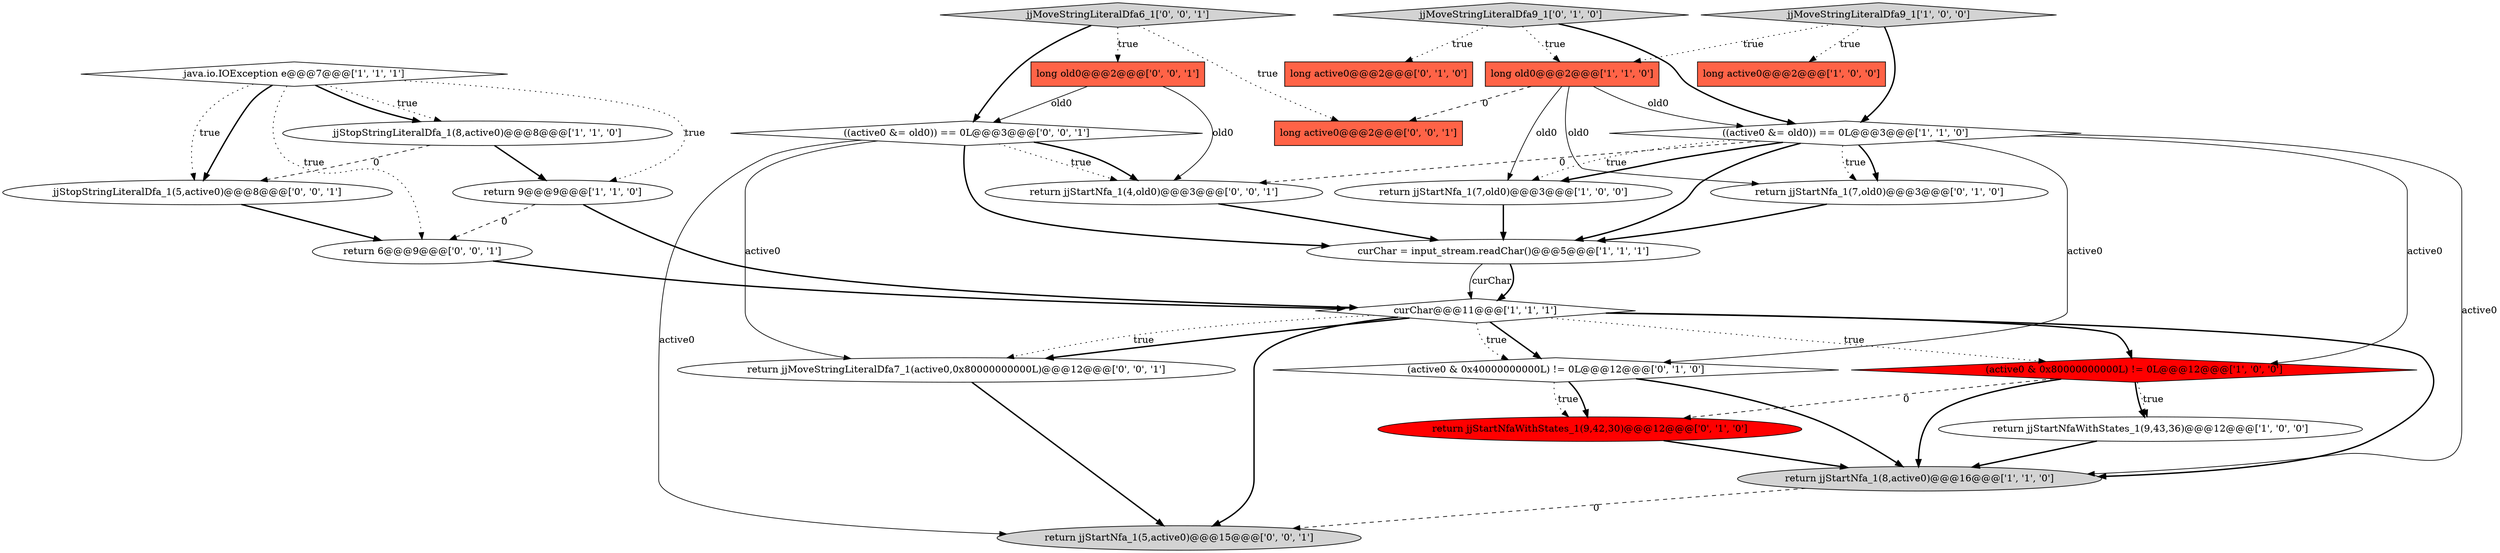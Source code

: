 digraph {
14 [style = filled, label = "return jjStartNfa_1(7,old0)@@@3@@@['0', '1', '0']", fillcolor = white, shape = ellipse image = "AAA0AAABBB2BBB"];
23 [style = filled, label = "return jjStartNfa_1(5,active0)@@@15@@@['0', '0', '1']", fillcolor = lightgray, shape = ellipse image = "AAA0AAABBB3BBB"];
1 [style = filled, label = "return jjStartNfa_1(7,old0)@@@3@@@['1', '0', '0']", fillcolor = white, shape = ellipse image = "AAA0AAABBB1BBB"];
8 [style = filled, label = "(active0 & 0x80000000000L) != 0L@@@12@@@['1', '0', '0']", fillcolor = red, shape = diamond image = "AAA1AAABBB1BBB"];
3 [style = filled, label = "((active0 &= old0)) == 0L@@@3@@@['1', '1', '0']", fillcolor = white, shape = diamond image = "AAA0AAABBB1BBB"];
2 [style = filled, label = "curChar = input_stream.readChar()@@@5@@@['1', '1', '1']", fillcolor = white, shape = ellipse image = "AAA0AAABBB1BBB"];
10 [style = filled, label = "long active0@@@2@@@['1', '0', '0']", fillcolor = tomato, shape = box image = "AAA0AAABBB1BBB"];
6 [style = filled, label = "java.io.IOException e@@@7@@@['1', '1', '1']", fillcolor = white, shape = diamond image = "AAA0AAABBB1BBB"];
16 [style = filled, label = "jjMoveStringLiteralDfa9_1['0', '1', '0']", fillcolor = lightgray, shape = diamond image = "AAA0AAABBB2BBB"];
13 [style = filled, label = "long active0@@@2@@@['0', '1', '0']", fillcolor = tomato, shape = box image = "AAA0AAABBB2BBB"];
26 [style = filled, label = "jjStopStringLiteralDfa_1(5,active0)@@@8@@@['0', '0', '1']", fillcolor = white, shape = ellipse image = "AAA0AAABBB3BBB"];
9 [style = filled, label = "return 9@@@9@@@['1', '1', '0']", fillcolor = white, shape = ellipse image = "AAA0AAABBB1BBB"];
21 [style = filled, label = "long old0@@@2@@@['0', '0', '1']", fillcolor = tomato, shape = box image = "AAA0AAABBB3BBB"];
15 [style = filled, label = "(active0 & 0x40000000000L) != 0L@@@12@@@['0', '1', '0']", fillcolor = white, shape = diamond image = "AAA0AAABBB2BBB"];
12 [style = filled, label = "long old0@@@2@@@['1', '1', '0']", fillcolor = tomato, shape = box image = "AAA0AAABBB1BBB"];
7 [style = filled, label = "jjStopStringLiteralDfa_1(8,active0)@@@8@@@['1', '1', '0']", fillcolor = white, shape = ellipse image = "AAA0AAABBB1BBB"];
0 [style = filled, label = "return jjStartNfaWithStates_1(9,43,36)@@@12@@@['1', '0', '0']", fillcolor = white, shape = ellipse image = "AAA0AAABBB1BBB"];
17 [style = filled, label = "return jjStartNfaWithStates_1(9,42,30)@@@12@@@['0', '1', '0']", fillcolor = red, shape = ellipse image = "AAA1AAABBB2BBB"];
25 [style = filled, label = "jjMoveStringLiteralDfa6_1['0', '0', '1']", fillcolor = lightgray, shape = diamond image = "AAA0AAABBB3BBB"];
22 [style = filled, label = "long active0@@@2@@@['0', '0', '1']", fillcolor = tomato, shape = box image = "AAA0AAABBB3BBB"];
4 [style = filled, label = "return jjStartNfa_1(8,active0)@@@16@@@['1', '1', '0']", fillcolor = lightgray, shape = ellipse image = "AAA0AAABBB1BBB"];
11 [style = filled, label = "jjMoveStringLiteralDfa9_1['1', '0', '0']", fillcolor = lightgray, shape = diamond image = "AAA0AAABBB1BBB"];
20 [style = filled, label = "return jjMoveStringLiteralDfa7_1(active0,0x80000000000L)@@@12@@@['0', '0', '1']", fillcolor = white, shape = ellipse image = "AAA0AAABBB3BBB"];
18 [style = filled, label = "((active0 &= old0)) == 0L@@@3@@@['0', '0', '1']", fillcolor = white, shape = diamond image = "AAA0AAABBB3BBB"];
24 [style = filled, label = "return 6@@@9@@@['0', '0', '1']", fillcolor = white, shape = ellipse image = "AAA0AAABBB3BBB"];
19 [style = filled, label = "return jjStartNfa_1(4,old0)@@@3@@@['0', '0', '1']", fillcolor = white, shape = ellipse image = "AAA0AAABBB3BBB"];
5 [style = filled, label = "curChar@@@11@@@['1', '1', '1']", fillcolor = white, shape = diamond image = "AAA0AAABBB1BBB"];
16->3 [style = bold, label=""];
6->24 [style = dotted, label="true"];
5->8 [style = bold, label=""];
16->12 [style = dotted, label="true"];
6->26 [style = bold, label=""];
21->19 [style = solid, label="old0"];
16->13 [style = dotted, label="true"];
3->1 [style = bold, label=""];
5->20 [style = bold, label=""];
5->23 [style = bold, label=""];
9->24 [style = dashed, label="0"];
12->14 [style = solid, label="old0"];
11->10 [style = dotted, label="true"];
11->12 [style = dotted, label="true"];
3->14 [style = bold, label=""];
18->19 [style = dotted, label="true"];
18->19 [style = bold, label=""];
25->18 [style = bold, label=""];
5->15 [style = bold, label=""];
18->20 [style = solid, label="active0"];
12->3 [style = solid, label="old0"];
19->2 [style = bold, label=""];
18->2 [style = bold, label=""];
26->24 [style = bold, label=""];
5->15 [style = dotted, label="true"];
18->23 [style = solid, label="active0"];
3->14 [style = dotted, label="true"];
2->5 [style = solid, label="curChar"];
24->5 [style = bold, label=""];
3->19 [style = dashed, label="0"];
15->17 [style = dotted, label="true"];
8->0 [style = bold, label=""];
7->9 [style = bold, label=""];
3->8 [style = solid, label="active0"];
6->26 [style = dotted, label="true"];
15->17 [style = bold, label=""];
20->23 [style = bold, label=""];
3->2 [style = bold, label=""];
12->1 [style = solid, label="old0"];
6->9 [style = dotted, label="true"];
0->4 [style = bold, label=""];
11->3 [style = bold, label=""];
5->4 [style = bold, label=""];
12->22 [style = dashed, label="0"];
15->4 [style = bold, label=""];
25->22 [style = dotted, label="true"];
6->7 [style = dotted, label="true"];
9->5 [style = bold, label=""];
8->17 [style = dashed, label="0"];
5->20 [style = dotted, label="true"];
8->0 [style = dotted, label="true"];
1->2 [style = bold, label=""];
14->2 [style = bold, label=""];
8->4 [style = bold, label=""];
5->8 [style = dotted, label="true"];
6->7 [style = bold, label=""];
7->26 [style = dashed, label="0"];
4->23 [style = dashed, label="0"];
3->1 [style = dotted, label="true"];
17->4 [style = bold, label=""];
21->18 [style = solid, label="old0"];
25->21 [style = dotted, label="true"];
2->5 [style = bold, label=""];
3->15 [style = solid, label="active0"];
3->4 [style = solid, label="active0"];
}
